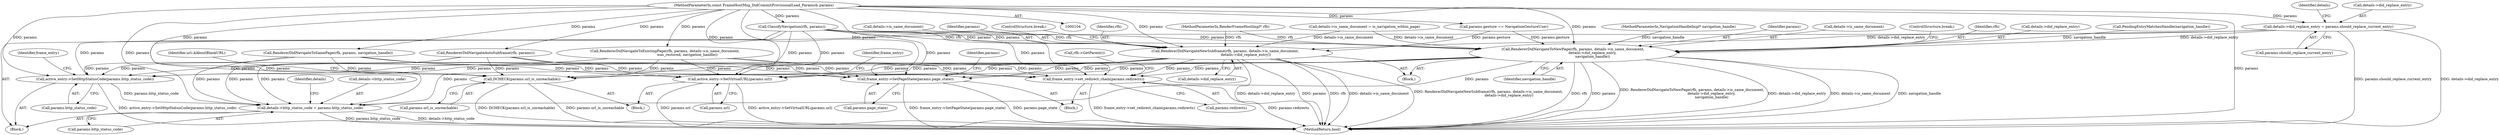digraph "0_Chrome_c050720e317e5223bcbdcaafb816befa789ceaa9@pointer" {
"1000180" [label="(Call,details->did_replace_entry = params.should_replace_current_entry)"];
"1000106" [label="(MethodParameterIn,const FrameHostMsg_DidCommitProvisionalLoad_Params& params)"];
"1000238" [label="(Call,RendererDidNavigateToNewPage(rfh, params, details->is_same_document,\n                                   details->did_replace_entry,\n                                   navigation_handle))"];
"1000328" [label="(Call,active_entry->SetHttpStatusCode(params.http_status_code))"];
"1000423" [label="(Call,details->http_status_code = params.http_status_code)"];
"1000349" [label="(Call,frame_entry->SetPageState(params.page_state))"];
"1000353" [label="(Call,frame_entry->set_redirect_chain(params.redirects))"];
"1000364" [label="(Call,DCHECK(params.url_is_unreachable))"];
"1000371" [label="(Call,active_entry->SetVirtualURL(params.url))"];
"1000273" [label="(Call,RendererDidNavigateNewSubframe(rfh, params, details->is_same_document,\n                                     details->did_replace_entry))"];
"1000334" [label="(Identifier,frame_entry)"];
"1000462" [label="(MethodReturn,bool)"];
"1000109" [label="(MethodParameterIn,NavigationHandleImpl* navigation_handle)"];
"1000365" [label="(Call,params.url_is_unreachable)"];
"1000427" [label="(Call,params.http_status_code)"];
"1000329" [label="(Call,params.http_status_code)"];
"1000276" [label="(Call,details->is_same_document)"];
"1000286" [label="(Call,RendererDidNavigateAutoSubframe(rfh, params))"];
"1000371" [label="(Call,active_entry->SetVirtualURL(params.url))"];
"1000354" [label="(Call,params.redirects)"];
"1000181" [label="(Call,details->did_replace_entry)"];
"1000110" [label="(Block,)"];
"1000105" [label="(MethodParameterIn,RenderFrameHostImpl* rfh)"];
"1000376" [label="(Identifier,frame_entry)"];
"1000363" [label="(Block,)"];
"1000275" [label="(Identifier,params)"];
"1000282" [label="(ControlStructure,break;)"];
"1000370" [label="(Identifier,url::kAboutBlankURL)"];
"1000240" [label="(Identifier,params)"];
"1000180" [label="(Call,details->did_replace_entry = params.should_replace_current_entry)"];
"1000328" [label="(Call,active_entry->SetHttpStatusCode(params.http_status_code))"];
"1000279" [label="(Call,details->did_replace_entry)"];
"1000349" [label="(Call,frame_entry->SetPageState(params.page_state))"];
"1000238" [label="(Call,RendererDidNavigateToNewPage(rfh, params, details->is_same_document,\n                                   details->did_replace_entry,\n                                   navigation_handle))"];
"1000355" [label="(Identifier,params)"];
"1000267" [label="(Call,RendererDidNavigateToSamePage(rfh, params, navigation_handle))"];
"1000423" [label="(Call,details->http_status_code = params.http_status_code)"];
"1000189" [label="(Identifier,details)"];
"1000184" [label="(Call,params.should_replace_current_entry)"];
"1000372" [label="(Call,params.url)"];
"1000431" [label="(Identifier,details)"];
"1000241" [label="(Call,details->is_same_document)"];
"1000248" [label="(ControlStructure,break;)"];
"1000424" [label="(Call,details->http_status_code)"];
"1000106" [label="(MethodParameterIn,const FrameHostMsg_DidCommitProvisionalLoad_Params& params)"];
"1000220" [label="(Call,params.gesture == NavigationGestureUser)"];
"1000236" [label="(Block,)"];
"1000348" [label="(Block,)"];
"1000257" [label="(Call,RendererDidNavigateToExistingPage(rfh, params, details->is_same_document,\n                                        was_restored, navigation_handle))"];
"1000273" [label="(Call,RendererDidNavigateNewSubframe(rfh, params, details->is_same_document,\n                                     details->did_replace_entry))"];
"1000360" [label="(Call,rfh->GetParent())"];
"1000247" [label="(Identifier,navigation_handle)"];
"1000274" [label="(Identifier,rfh)"];
"1000353" [label="(Call,frame_entry->set_redirect_chain(params.redirects))"];
"1000239" [label="(Identifier,rfh)"];
"1000244" [label="(Call,details->did_replace_entry)"];
"1000350" [label="(Call,params.page_state)"];
"1000191" [label="(Call,ClassifyNavigation(rfh, params))"];
"1000200" [label="(Call,PendingEntryMatchesHandle(navigation_handle))"];
"1000194" [label="(Call,details->is_same_document = is_navigation_within_page)"];
"1000364" [label="(Call,DCHECK(params.url_is_unreachable))"];
"1000180" -> "1000110"  [label="AST: "];
"1000180" -> "1000184"  [label="CFG: "];
"1000181" -> "1000180"  [label="AST: "];
"1000184" -> "1000180"  [label="AST: "];
"1000189" -> "1000180"  [label="CFG: "];
"1000180" -> "1000462"  [label="DDG: params.should_replace_current_entry"];
"1000180" -> "1000462"  [label="DDG: details->did_replace_entry"];
"1000106" -> "1000180"  [label="DDG: params"];
"1000180" -> "1000238"  [label="DDG: details->did_replace_entry"];
"1000180" -> "1000273"  [label="DDG: details->did_replace_entry"];
"1000106" -> "1000104"  [label="AST: "];
"1000106" -> "1000462"  [label="DDG: params"];
"1000106" -> "1000191"  [label="DDG: params"];
"1000106" -> "1000220"  [label="DDG: params"];
"1000106" -> "1000238"  [label="DDG: params"];
"1000106" -> "1000257"  [label="DDG: params"];
"1000106" -> "1000267"  [label="DDG: params"];
"1000106" -> "1000273"  [label="DDG: params"];
"1000106" -> "1000286"  [label="DDG: params"];
"1000106" -> "1000328"  [label="DDG: params"];
"1000106" -> "1000349"  [label="DDG: params"];
"1000106" -> "1000353"  [label="DDG: params"];
"1000106" -> "1000364"  [label="DDG: params"];
"1000106" -> "1000371"  [label="DDG: params"];
"1000106" -> "1000423"  [label="DDG: params"];
"1000238" -> "1000236"  [label="AST: "];
"1000238" -> "1000247"  [label="CFG: "];
"1000239" -> "1000238"  [label="AST: "];
"1000240" -> "1000238"  [label="AST: "];
"1000241" -> "1000238"  [label="AST: "];
"1000244" -> "1000238"  [label="AST: "];
"1000247" -> "1000238"  [label="AST: "];
"1000248" -> "1000238"  [label="CFG: "];
"1000238" -> "1000462"  [label="DDG: rfh"];
"1000238" -> "1000462"  [label="DDG: params"];
"1000238" -> "1000462"  [label="DDG: RendererDidNavigateToNewPage(rfh, params, details->is_same_document,\n                                   details->did_replace_entry,\n                                   navigation_handle)"];
"1000238" -> "1000462"  [label="DDG: details->did_replace_entry"];
"1000238" -> "1000462"  [label="DDG: details->is_same_document"];
"1000238" -> "1000462"  [label="DDG: navigation_handle"];
"1000191" -> "1000238"  [label="DDG: rfh"];
"1000191" -> "1000238"  [label="DDG: params"];
"1000105" -> "1000238"  [label="DDG: rfh"];
"1000220" -> "1000238"  [label="DDG: params.gesture"];
"1000194" -> "1000238"  [label="DDG: details->is_same_document"];
"1000200" -> "1000238"  [label="DDG: navigation_handle"];
"1000109" -> "1000238"  [label="DDG: navigation_handle"];
"1000238" -> "1000328"  [label="DDG: params"];
"1000238" -> "1000349"  [label="DDG: params"];
"1000238" -> "1000353"  [label="DDG: params"];
"1000238" -> "1000364"  [label="DDG: params"];
"1000238" -> "1000371"  [label="DDG: params"];
"1000238" -> "1000423"  [label="DDG: params"];
"1000328" -> "1000110"  [label="AST: "];
"1000328" -> "1000329"  [label="CFG: "];
"1000329" -> "1000328"  [label="AST: "];
"1000334" -> "1000328"  [label="CFG: "];
"1000328" -> "1000462"  [label="DDG: active_entry->SetHttpStatusCode(params.http_status_code)"];
"1000257" -> "1000328"  [label="DDG: params"];
"1000273" -> "1000328"  [label="DDG: params"];
"1000267" -> "1000328"  [label="DDG: params"];
"1000191" -> "1000328"  [label="DDG: params"];
"1000286" -> "1000328"  [label="DDG: params"];
"1000328" -> "1000423"  [label="DDG: params.http_status_code"];
"1000423" -> "1000110"  [label="AST: "];
"1000423" -> "1000427"  [label="CFG: "];
"1000424" -> "1000423"  [label="AST: "];
"1000427" -> "1000423"  [label="AST: "];
"1000431" -> "1000423"  [label="CFG: "];
"1000423" -> "1000462"  [label="DDG: params.http_status_code"];
"1000423" -> "1000462"  [label="DDG: details->http_status_code"];
"1000257" -> "1000423"  [label="DDG: params"];
"1000273" -> "1000423"  [label="DDG: params"];
"1000267" -> "1000423"  [label="DDG: params"];
"1000191" -> "1000423"  [label="DDG: params"];
"1000286" -> "1000423"  [label="DDG: params"];
"1000349" -> "1000348"  [label="AST: "];
"1000349" -> "1000350"  [label="CFG: "];
"1000350" -> "1000349"  [label="AST: "];
"1000355" -> "1000349"  [label="CFG: "];
"1000349" -> "1000462"  [label="DDG: frame_entry->SetPageState(params.page_state)"];
"1000349" -> "1000462"  [label="DDG: params.page_state"];
"1000257" -> "1000349"  [label="DDG: params"];
"1000273" -> "1000349"  [label="DDG: params"];
"1000267" -> "1000349"  [label="DDG: params"];
"1000191" -> "1000349"  [label="DDG: params"];
"1000286" -> "1000349"  [label="DDG: params"];
"1000353" -> "1000348"  [label="AST: "];
"1000353" -> "1000354"  [label="CFG: "];
"1000354" -> "1000353"  [label="AST: "];
"1000360" -> "1000353"  [label="CFG: "];
"1000353" -> "1000462"  [label="DDG: frame_entry->set_redirect_chain(params.redirects)"];
"1000353" -> "1000462"  [label="DDG: params.redirects"];
"1000257" -> "1000353"  [label="DDG: params"];
"1000273" -> "1000353"  [label="DDG: params"];
"1000267" -> "1000353"  [label="DDG: params"];
"1000191" -> "1000353"  [label="DDG: params"];
"1000286" -> "1000353"  [label="DDG: params"];
"1000364" -> "1000363"  [label="AST: "];
"1000364" -> "1000365"  [label="CFG: "];
"1000365" -> "1000364"  [label="AST: "];
"1000370" -> "1000364"  [label="CFG: "];
"1000364" -> "1000462"  [label="DDG: params.url_is_unreachable"];
"1000364" -> "1000462"  [label="DDG: DCHECK(params.url_is_unreachable)"];
"1000257" -> "1000364"  [label="DDG: params"];
"1000273" -> "1000364"  [label="DDG: params"];
"1000267" -> "1000364"  [label="DDG: params"];
"1000191" -> "1000364"  [label="DDG: params"];
"1000286" -> "1000364"  [label="DDG: params"];
"1000371" -> "1000363"  [label="AST: "];
"1000371" -> "1000372"  [label="CFG: "];
"1000372" -> "1000371"  [label="AST: "];
"1000376" -> "1000371"  [label="CFG: "];
"1000371" -> "1000462"  [label="DDG: params.url"];
"1000371" -> "1000462"  [label="DDG: active_entry->SetVirtualURL(params.url)"];
"1000257" -> "1000371"  [label="DDG: params"];
"1000273" -> "1000371"  [label="DDG: params"];
"1000267" -> "1000371"  [label="DDG: params"];
"1000191" -> "1000371"  [label="DDG: params"];
"1000286" -> "1000371"  [label="DDG: params"];
"1000273" -> "1000236"  [label="AST: "];
"1000273" -> "1000279"  [label="CFG: "];
"1000274" -> "1000273"  [label="AST: "];
"1000275" -> "1000273"  [label="AST: "];
"1000276" -> "1000273"  [label="AST: "];
"1000279" -> "1000273"  [label="AST: "];
"1000282" -> "1000273"  [label="CFG: "];
"1000273" -> "1000462"  [label="DDG: params"];
"1000273" -> "1000462"  [label="DDG: rfh"];
"1000273" -> "1000462"  [label="DDG: details->is_same_document"];
"1000273" -> "1000462"  [label="DDG: RendererDidNavigateNewSubframe(rfh, params, details->is_same_document,\n                                     details->did_replace_entry)"];
"1000273" -> "1000462"  [label="DDG: details->did_replace_entry"];
"1000191" -> "1000273"  [label="DDG: rfh"];
"1000191" -> "1000273"  [label="DDG: params"];
"1000105" -> "1000273"  [label="DDG: rfh"];
"1000220" -> "1000273"  [label="DDG: params.gesture"];
"1000194" -> "1000273"  [label="DDG: details->is_same_document"];
}
